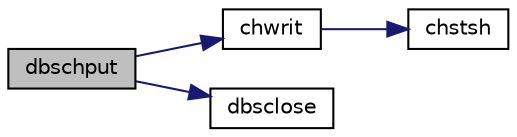 digraph "dbschput"
{
  edge [fontname="Helvetica",fontsize="10",labelfontname="Helvetica",labelfontsize="10"];
  node [fontname="Helvetica",fontsize="10",shape=record];
  rankdir="LR";
  Node1 [label="dbschput",height=0.2,width=0.4,color="black", fillcolor="grey75", style="filled", fontcolor="black"];
  Node1 -> Node2 [color="midnightblue",fontsize="10",style="solid",fontname="Helvetica"];
  Node2 [label="chwrit",height=0.2,width=0.4,color="black", fillcolor="white", style="filled",URL="$putgetsubs_8f.html#a6c3081883acca99c605423393aa01a39"];
  Node2 -> Node3 [color="midnightblue",fontsize="10",style="solid",fontname="Helvetica"];
  Node3 [label="chstsh",height=0.2,width=0.4,color="black", fillcolor="white", style="filled",URL="$stash_8f.html#adf6ebf8ab747ed06989cc6d96ed7d988"];
  Node1 -> Node4 [color="midnightblue",fontsize="10",style="solid",fontname="Helvetica"];
  Node4 [label="dbsclose",height=0.2,width=0.4,color="black", fillcolor="white", style="filled",URL="$dbsclose_8f.html#aed2197b8dac3e7cc05ea998c5322bca4"];
}
